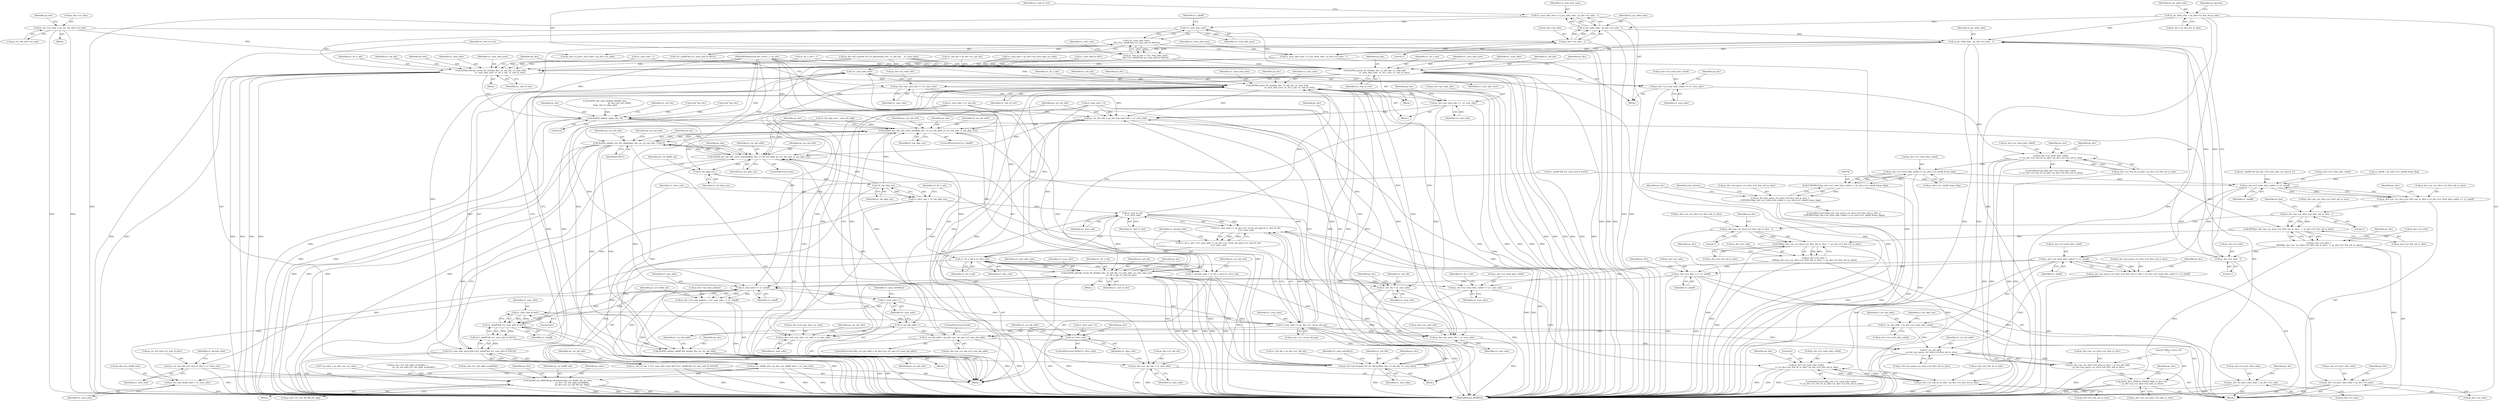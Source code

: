 digraph "0_Android_9a00f562a612d56e7b2b989d168647db900ba6cf@integer" {
"1000694" [label="(Call,u1_num_mbs_next = i2_pic_wdin_mbs - ps_dec->u2_mbx - 1)"];
"1000696" [label="(Call,i2_pic_wdin_mbs - ps_dec->u2_mbx - 1)"];
"1000152" [label="(Call,i2_pic_wdin_mbs = ps_dec->u2_frm_wd_in_mbs)"];
"1000698" [label="(Call,ps_dec->u2_mbx - 1)"];
"1000637" [label="(Call,ps_dec->u2_mbx = ps_cur_mb_info->u2_mbx)"];
"1000706" [label="(Call,!u1_num_mbs_next)"];
"1000705" [label="(Call,(!u1_num_mbs_next)\n && (!(u1_mbaff && (u1_num_mbs & 0x01))))"];
"1000703" [label="(Call,u1_end_of_row = (!u1_num_mbs_next)\n && (!(u1_mbaff && (u1_num_mbs & 0x01))))"];
"1000730" [label="(Call,ih264d_parse_tfr_nmb(ps_dec, u1_mb_idx, u1_num_mbs,\n                            u1_num_mbs_next, u1_tfr_n_mb, u1_end_of_row))"];
"1000737" [label="(Call,ps_dec->ps_nmb_info += u1_num_mbs)"];
"1001107" [label="(Call,ps_cur_mb_info = ps_dec->ps_nmb_info + u1_num_mbs)"];
"1001155" [label="(Call,ih264d_get_mb_info_cavlc_mbaff(ps_dec, i2_cur_mb_addr, ps_cur_mb_info, i2_mb_skip_run))"];
"1001226" [label="(Call,ih264d_update_nnz_for_skipmb(ps_dec, ps_cur_mb_info, CAVLC))"];
"1001161" [label="(Call,ih264d_get_mb_info_cavlc_nonmbaff(ps_dec, i2_cur_mb_addr, ps_cur_mb_info, i2_mb_skip_run))"];
"1001242" [label="(Call,i2_mb_skip_run--)"];
"1001287" [label="(Call,!i2_mb_skip_run)"];
"1001285" [label="(Call,u1_slice_end = !i2_mb_skip_run)"];
"1001297" [label="(Call,u1_end_of_row\n || u1_slice_end)"];
"1001291" [label="(Call,(u1_num_mbs == ps_dec->u1_recon_mb_grp) || u1_end_of_row\n || u1_slice_end)"];
"1001289" [label="(Call,u1_tfr_n_mb = (u1_num_mbs == ps_dec->u1_recon_mb_grp) || u1_end_of_row\n || u1_slice_end)"];
"1001302" [label="(Call,u1_tfr_n_mb || u1_slice_end)"];
"1001094" [label="(Call,!u1_slice_end)"];
"1001300" [label="(Call,u1_decode_nmb = u1_tfr_n_mb || u1_slice_end)"];
"1001305" [label="(Call,ps_cur_mb_info->u1_end_of_slice = u1_slice_end)"];
"1001337" [label="(Call,ih264d_parse_tfr_nmb(ps_dec, u1_mb_idx, u1_num_mbs,\n                                     u1_num_mbs_next, u1_tfr_n_mb, u1_end_of_row))"];
"1001109" [label="(Call,ps_dec->ps_nmb_info + u1_num_mbs)"];
"1001114" [label="(Call,ps_dec->u4_num_mbs_cur_nmb = u1_num_mbs)"];
"1001128" [label="(Call,u1_num_mbs >> u1_mbaff)"];
"1001124" [label="(Call,ps_dec->u4_num_pmbair = (u1_num_mbs >> u1_mbaff))"];
"1001131" [label="(Call,ps_cur_deblk_mb = ps_dec->ps_deblk_mbn + u1_num_mbs)"];
"1001173" [label="(Call,ih264d_set_deblocking_parameters(ps_cur_deblk_mb, ps_slice,\n                                             ps_dec->u1_mb_ngbr_availablity,\n                                             ps_dec->u1_cur_mb_fld_dec_flag))"];
"1001133" [label="(Call,ps_dec->ps_deblk_mbn + u1_num_mbs)"];
"1001259" [label="(Call,u1_num_mbs++)"];
"1001282" [label="(Call,u1_num_mbs & 0x01)"];
"1001280" [label="(Call,u1_mbaff && (u1_num_mbs & 0x01))"];
"1001279" [label="(Call,!(u1_mbaff && (u1_num_mbs & 0x01)))"];
"1001276" [label="(Call,(!u1_num_mbs_next) && (!(u1_mbaff && (u1_num_mbs & 0x01))))"];
"1001274" [label="(Call,u1_end_of_row = (!u1_num_mbs_next) && (!(u1_mbaff && (u1_num_mbs & 0x01))))"];
"1001351" [label="(Call,ih264d_decode_recon_tfr_nmb(ps_dec, u1_mb_idx, u1_num_mbs, u1_num_mbs_next,\n                                            u1_tfr_n_mb, u1_end_of_row))"];
"1001358" [label="(Call,ps_dec->u2_total_mbs_coded += u1_num_mbs)"];
"1001431" [label="(Call,ps_dec->u2_total_mbs_coded\n >= ps_dec->u2_frm_ht_in_mbs * ps_dec->u2_frm_wd_in_mbs)"];
"1001368" [label="(Call,u1_mb_idx = u1_num_mbs)"];
"1001313" [label="(Call,ps_dec->pf_mvpred_ref_tfr_nby2mb(ps_dec, u1_mb_idx, u1_num_mbs))"];
"1001371" [label="(Call,ps_dec->u1_mb_idx = u1_num_mbs)"];
"1001292" [label="(Call,u1_num_mbs == ps_dec->u1_recon_mb_grp)"];
"1001344" [label="(Call,ps_dec->ps_nmb_info +=  u1_num_mbs)"];
"1001257" [label="(Call,i2_cur_mb_addr++)"];
"1001099" [label="(Call,i2_cur_mb_addr > ps_dec->ps_cur_sps->u2_max_mb_addr)"];
"1001387" [label="(Call,i2_cur_mb_addr\n - ps_dec->ps_parse_cur_slice->u4_first_mb_in_slice)"];
"1001381" [label="(Call,ps_dec->ps_cur_slice->u4_mbs_in_slice = i2_cur_mb_addr\n - ps_dec->ps_parse_cur_slice->u4_first_mb_in_slice)"];
"1001394" [label="(Call,H264_DEC_DEBUG_PRINT(\"Mbs in slice: %d\n\", ps_dec->ps_cur_slice->u4_mbs_in_slice))"];
"1001254" [label="(Call,ih264d_update_mbaff_left_nnz(ps_dec, ps_cur_mb_info))"];
"1000751" [label="(Call,ps_dec->u2_total_mbs_coded += u1_num_mbs)"];
"1000767" [label="(Call,ps_dec->u2_total_mbs_coded\n >= ps_dec->u2_frm_ht_in_mbs * ps_dec->u2_frm_wd_in_mbs)"];
"1000795" [label="(Call,ps_dec->u2_total_mbs_coded >> ps_slice->u1_mbaff_frame_flag)"];
"1000793" [label="(Call,(UWORD32)(ps_dec->u2_total_mbs_coded >> ps_slice->u1_mbaff_frame_flag))"];
"1000787" [label="(Call,ps_dec->ps_parse_cur_slice->u4_first_mb_in_slice <\n (UWORD32)(ps_dec->u2_total_mbs_coded >> ps_slice->u1_mbaff_frame_flag))"];
"1000899" [label="(Call,ps_dec->u2_total_mbs_coded >> u1_mbaff)"];
"1000893" [label="(Call,ps_dec->ps_cur_slice->u2_first_mb_in_slice = ps_dec->u2_total_mbs_coded >> u1_mbaff)"];
"1001015" [label="(Call,ps_dec->ps_cur_slice->u2_first_mb_in_slice - 1)"];
"1001014" [label="(Call,MOD(ps_dec->ps_cur_slice->u2_first_mb_in_slice - 1, ps_dec->u2_frm_wd_in_mbs))"];
"1001010" [label="(Call,ps_dec->u2_mbx =\n (MOD(ps_dec->ps_cur_slice->u2_first_mb_in_slice - 1, ps_dec->u2_frm_wd_in_mbs)))"];
"1001269" [label="(Call,ps_dec->u2_mbx - 1)"];
"1001267" [label="(Call,i2_pic_wdin_mbs - ps_dec->u2_mbx - 1)"];
"1001265" [label="(Call,u1_num_mbs_next = i2_pic_wdin_mbs - ps_dec->u2_mbx - 1)"];
"1001277" [label="(Call,!u1_num_mbs_next)"];
"1001416" [label="(Call,ps_dec->i2_prev_slice_mbx = ps_dec->u2_mbx)"];
"1001029" [label="(Call,DIV(ps_dec->ps_cur_slice->u2_first_mb_in_slice - 1, ps_dec->u2_frm_wd_in_mbs))"];
"1001025" [label="(Call,ps_dec->u2_mby =\n (DIV(ps_dec->ps_cur_slice->u2_first_mb_in_slice - 1, ps_dec->u2_frm_wd_in_mbs)))"];
"1001040" [label="(Call,ps_dec->u2_mby <<= u1_mbaff)"];
"1001423" [label="(Call,ps_dec->i2_prev_slice_mby = ps_dec->u2_mby)"];
"1001435" [label="(Call,ps_dec->u2_frm_ht_in_mbs * ps_dec->u2_frm_wd_in_mbs)"];
"1001030" [label="(Call,ps_dec->ps_cur_slice->u2_first_mb_in_slice - 1)"];
"1000939" [label="(Call,ps_dec->u2_total_mbs_coded >> u1_mbaff)"];
"1000933" [label="(Call,ps_dec->ps_parse_cur_slice->u4_first_mb_in_slice = ps_dec->u2_total_mbs_coded >> u1_mbaff)"];
"1001085" [label="(Call,i2_cur_mb_addr = ps_dec->u2_total_mbs_coded)"];
"1001057" [label="(Call,ih264d_update_qp(ps_dec, 0))"];
"1000744" [label="(Call,ih264d_decode_recon_tfr_nmb(ps_dec, u1_mb_idx, u1_num_mbs,\n                            u1_num_mbs_next, u1_tfr_n_mb, u1_end_of_row))"];
"1001291" [label="(Call,(u1_num_mbs == ps_dec->u1_recon_mb_grp) || u1_end_of_row\n || u1_slice_end)"];
"1000741" [label="(Identifier,u1_num_mbs)"];
"1001394" [label="(Call,H264_DEC_DEBUG_PRINT(\"Mbs in slice: %d\n\", ps_dec->ps_cur_slice->u4_mbs_in_slice))"];
"1001027" [label="(Identifier,ps_dec)"];
"1000696" [label="(Call,i2_pic_wdin_mbs - ps_dec->u2_mbx - 1)"];
"1001073" [label="(Call,u1_slice_end = 0)"];
"1001297" [label="(Call,u1_end_of_row\n || u1_slice_end)"];
"1000753" [label="(Identifier,ps_dec)"];
"1001404" [label="(Identifier,ps_dec)"];
"1001294" [label="(Call,ps_dec->u1_recon_mb_grp)"];
"1001091" [label="(Identifier,i2_mb_skip_run)"];
"1001351" [label="(Call,ih264d_decode_recon_tfr_nmb(ps_dec, u1_mb_idx, u1_num_mbs, u1_num_mbs_next,\n                                            u1_tfr_n_mb, u1_end_of_row))"];
"1000191" [label="(Call,u1_mbaff = ps_slice->u1_mbaff_frame_flag)"];
"1001011" [label="(Call,ps_dec->u2_mbx)"];
"1001417" [label="(Call,ps_dec->i2_prev_slice_mbx)"];
"1001059" [label="(Literal,0)"];
"1001258" [label="(Identifier,i2_cur_mb_addr)"];
"1001309" [label="(Identifier,u1_slice_end)"];
"1001301" [label="(Identifier,u1_decode_nmb)"];
"1001382" [label="(Call,ps_dec->ps_cur_slice->u4_mbs_in_slice)"];
"1001129" [label="(Identifier,u1_num_mbs)"];
"1000703" [label="(Call,u1_end_of_row = (!u1_num_mbs_next)\n && (!(u1_mbaff && (u1_num_mbs & 0x01))))"];
"1001255" [label="(Identifier,ps_dec)"];
"1001378" [label="(Identifier,ps_dec)"];
"1001362" [label="(Identifier,u1_num_mbs)"];
"1001280" [label="(Call,u1_mbaff && (u1_num_mbs & 0x01))"];
"1001107" [label="(Call,ps_cur_mb_info = ps_dec->ps_nmb_info + u1_num_mbs)"];
"1001275" [label="(Identifier,u1_end_of_row)"];
"1000717" [label="(Call,u1_tfr_n_mb = 1)"];
"1001395" [label="(Literal,\"Mbs in slice: %d\n\")"];
"1001156" [label="(Identifier,ps_dec)"];
"1001010" [label="(Call,ps_dec->u2_mbx =\n (MOD(ps_dec->ps_cur_slice->u2_first_mb_in_slice - 1, ps_dec->u2_frm_wd_in_mbs)))"];
"1001427" [label="(Call,ps_dec->u2_mby)"];
"1000843" [label="(Identifier,num_entries)"];
"1001292" [label="(Call,u1_num_mbs == ps_dec->u1_recon_mb_grp)"];
"1001368" [label="(Call,u1_mb_idx = u1_num_mbs)"];
"1001115" [label="(Call,ps_dec->u4_num_mbs_cur_nmb)"];
"1000486" [label="(Call,(void *)ps_dec)"];
"1001381" [label="(Call,ps_dec->ps_cur_slice->u4_mbs_in_slice = i2_cur_mb_addr\n - ps_dec->ps_parse_cur_slice->u4_first_mb_in_slice)"];
"1001109" [label="(Call,ps_dec->ps_nmb_info + u1_num_mbs)"];
"1001277" [label="(Call,!u1_num_mbs_next)"];
"1001037" [label="(Call,ps_dec->u2_frm_wd_in_mbs)"];
"1001106" [label="(ControlStructure,break;)"];
"1001172" [label="(Block,)"];
"1001360" [label="(Identifier,ps_dec)"];
"1001285" [label="(Call,u1_slice_end = !i2_mb_skip_run)"];
"1000903" [label="(Identifier,u1_mbaff)"];
"1001262" [label="(Identifier,u1_num_mbsNby2)"];
"1001184" [label="(Identifier,ps_dec)"];
"1000588" [label="(Call,u1_num_mbs = ps_dec->u4_num_mbs_cur_nmb)"];
"1001110" [label="(Call,ps_dec->ps_nmb_info)"];
"1001137" [label="(Identifier,u1_num_mbs)"];
"1001086" [label="(Identifier,i2_cur_mb_addr)"];
"1001155" [label="(Call,ih264d_get_mb_info_cavlc_mbaff(ps_dec, i2_cur_mb_addr, ps_cur_mb_info, i2_mb_skip_run))"];
"1000907" [label="(Identifier,ps_dec)"];
"1001165" [label="(Identifier,i2_mb_skip_run)"];
"1001281" [label="(Identifier,u1_mbaff)"];
"1000893" [label="(Call,ps_dec->ps_cur_slice->u2_first_mb_in_slice = ps_dec->u2_total_mbs_coded >> u1_mbaff)"];
"1001057" [label="(Call,ih264d_update_qp(ps_dec, 0))"];
"1001157" [label="(Identifier,i2_cur_mb_addr)"];
"1000947" [label="(Identifier,ps_dec)"];
"1000708" [label="(Call,!(u1_mbaff && (u1_num_mbs & 0x01)))"];
"1001269" [label="(Call,ps_dec->u2_mbx - 1)"];
"1001342" [label="(Identifier,u1_tfr_n_mb)"];
"1000744" [label="(Call,ih264d_decode_recon_tfr_nmb(ps_dec, u1_mb_idx, u1_num_mbs,\n                            u1_num_mbs_next, u1_tfr_n_mb, u1_end_of_row))"];
"1000704" [label="(Identifier,u1_end_of_row)"];
"1001372" [label="(Call,ps_dec->u1_mb_idx)"];
"1001022" [label="(Call,ps_dec->u2_frm_wd_in_mbs)"];
"1001420" [label="(Call,ps_dec->u2_mbx)"];
"1000143" [label="(Call,u1_mb_idx = ps_dec->u1_mb_idx)"];
"1000161" [label="(Identifier,ps_bitstrm)"];
"1001047" [label="(Identifier,ps_dec)"];
"1001098" [label="(ControlStructure,if(i2_cur_mb_addr > ps_dec->ps_cur_sps->u2_max_mb_addr))"];
"1001131" [label="(Call,ps_cur_deblk_mb = ps_dec->ps_deblk_mbn + u1_num_mbs)"];
"1001014" [label="(Call,MOD(ps_dec->ps_cur_slice->u2_first_mb_in_slice - 1, ps_dec->u2_frm_wd_in_mbs))"];
"1000646" [label="(Identifier,ps_dec)"];
"1001257" [label="(Call,i2_cur_mb_addr++)"];
"1000934" [label="(Call,ps_dec->ps_parse_cur_slice->u4_first_mb_in_slice)"];
"1001290" [label="(Identifier,u1_tfr_n_mb)"];
"1001299" [label="(Identifier,u1_slice_end)"];
"1001021" [label="(Literal,1)"];
"1001284" [label="(Literal,0x01)"];
"1000735" [label="(Identifier,u1_tfr_n_mb)"];
"1001303" [label="(Identifier,u1_tfr_n_mb)"];
"1001365" [label="(Call,u1_num_mbs = 0)"];
"1001450" [label="(MethodReturn,WORD32)"];
"1001070" [label="(Call,u1_num_mbs = u1_mb_idx)"];
"1001315" [label="(Identifier,u1_mb_idx)"];
"1001174" [label="(Identifier,ps_cur_deblk_mb)"];
"1001266" [label="(Identifier,u1_num_mbs_next)"];
"1001095" [label="(Identifier,u1_slice_end)"];
"1001099" [label="(Call,i2_cur_mb_addr > ps_dec->ps_cur_sps->u2_max_mb_addr)"];
"1001373" [label="(Identifier,ps_dec)"];
"1001316" [label="(Identifier,u1_num_mbs)"];
"1000746" [label="(Identifier,u1_mb_idx)"];
"1001423" [label="(Call,ps_dec->i2_prev_slice_mby = ps_dec->u2_mby)"];
"1001229" [label="(Identifier,CAVLC)"];
"1001038" [label="(Identifier,ps_dec)"];
"1001162" [label="(Identifier,ps_dec)"];
"1000706" [label="(Call,!u1_num_mbs_next)"];
"1001036" [label="(Literal,1)"];
"1000939" [label="(Call,ps_dec->u2_total_mbs_coded >> u1_mbaff)"];
"1001344" [label="(Call,ps_dec->ps_nmb_info +=  u1_num_mbs)"];
"1001040" [label="(Call,ps_dec->u2_mby <<= u1_mbaff)"];
"1000766" [label="(ControlStructure,if(ps_dec->u2_total_mbs_coded\n >= ps_dec->u2_frm_ht_in_mbs * ps_dec->u2_frm_wd_in_mbs))"];
"1000894" [label="(Call,ps_dec->ps_cur_slice->u2_first_mb_in_slice)"];
"1000771" [label="(Call,ps_dec->u2_frm_ht_in_mbs * ps_dec->u2_frm_wd_in_mbs)"];
"1001175" [label="(Identifier,ps_slice)"];
"1000154" [label="(Call,ps_dec->u2_frm_wd_in_mbs)"];
"1001016" [label="(Call,ps_dec->ps_cur_slice->u2_first_mb_in_slice)"];
"1001023" [label="(Identifier,ps_dec)"];
"1000758" [label="(Identifier,ps_dec)"];
"1001113" [label="(Identifier,u1_num_mbs)"];
"1000152" [label="(Call,i2_pic_wdin_mbs = ps_dec->u2_frm_wd_in_mbs)"];
"1000738" [label="(Call,ps_dec->ps_nmb_info)"];
"1001416" [label="(Call,ps_dec->i2_prev_slice_mbx = ps_dec->u2_mbx)"];
"1001125" [label="(Call,ps_dec->u4_num_pmbair)"];
"1001226" [label="(Call,ih264d_update_nnz_for_skipmb(ps_dec, ps_cur_mb_info, CAVLC))"];
"1000767" [label="(Call,ps_dec->u2_total_mbs_coded\n >= ps_dec->u2_frm_ht_in_mbs * ps_dec->u2_frm_wd_in_mbs)"];
"1000567" [label="(Call,(u1_mbaff) && (ps_dec->u4_num_mbs_cur_nmb & 1))"];
"1001087" [label="(Call,ps_dec->u2_total_mbs_coded)"];
"1000653" [label="(Block,)"];
"1000153" [label="(Identifier,i2_pic_wdin_mbs)"];
"1000695" [label="(Identifier,u1_num_mbs_next)"];
"1001134" [label="(Call,ps_dec->ps_deblk_mbn)"];
"1001348" [label="(Identifier,u1_num_mbs)"];
"1000707" [label="(Identifier,u1_num_mbs_next)"];
"1001343" [label="(Identifier,u1_end_of_row)"];
"1000745" [label="(Identifier,ps_dec)"];
"1000752" [label="(Call,ps_dec->u2_total_mbs_coded)"];
"1001435" [label="(Call,ps_dec->u2_frm_ht_in_mbs * ps_dec->u2_frm_wd_in_mbs)"];
"1001114" [label="(Call,ps_dec->u4_num_mbs_cur_nmb = u1_num_mbs)"];
"1001153" [label="(ControlStructure,if (u1_mbaff))"];
"1001161" [label="(Call,ih264d_get_mb_info_cavlc_nonmbaff(ps_dec, i2_cur_mb_addr, ps_cur_mb_info, i2_mb_skip_run))"];
"1000530" [label="(Call,(void *)ps_dec)"];
"1000683" [label="(Call,ps_dec->pf_mvpred_ref_tfr_nby2mb(ps_dec, u1_mb_idx,    u1_num_mbs))"];
"1001228" [label="(Identifier,ps_cur_mb_info)"];
"1000747" [label="(Identifier,u1_num_mbs)"];
"1001356" [label="(Identifier,u1_tfr_n_mb)"];
"1001058" [label="(Identifier,ps_dec)"];
"1001339" [label="(Identifier,u1_mb_idx)"];
"1001364" [label="(Identifier,u1_tfr_n_mb)"];
"1001243" [label="(Identifier,i2_mb_skip_run)"];
"1001298" [label="(Identifier,u1_end_of_row)"];
"1000641" [label="(Call,ps_cur_mb_info->u2_mbx)"];
"1001336" [label="(Block,)"];
"1000734" [label="(Identifier,u1_num_mbs_next)"];
"1001313" [label="(Call,ps_dec->pf_mvpred_ref_tfr_nby2mb(ps_dec, u1_mb_idx, u1_num_mbs))"];
"1001311" [label="(Identifier,u1_decode_nmb)"];
"1001130" [label="(Identifier,u1_mbaff)"];
"1001345" [label="(Call,ps_dec->ps_nmb_info)"];
"1001436" [label="(Call,ps_dec->u2_frm_ht_in_mbs)"];
"1000755" [label="(Identifier,u1_num_mbs)"];
"1001305" [label="(Call,ps_cur_mb_info->u1_end_of_slice = u1_slice_end)"];
"1001015" [label="(Call,ps_dec->ps_cur_slice->u2_first_mb_in_slice - 1)"];
"1001265" [label="(Call,u1_num_mbs_next = i2_pic_wdin_mbs - ps_dec->u2_mbx - 1)"];
"1000602" [label="(Call,u1_num_mbs - 1)"];
"1000733" [label="(Identifier,u1_num_mbs)"];
"1001041" [label="(Call,ps_dec->u2_mby)"];
"1001227" [label="(Identifier,ps_dec)"];
"1000748" [label="(Identifier,u1_num_mbs_next)"];
"1001259" [label="(Call,u1_num_mbs++)"];
"1000768" [label="(Call,ps_dec->u2_total_mbs_coded)"];
"1001163" [label="(Identifier,i2_cur_mb_addr)"];
"1001094" [label="(Call,!u1_slice_end)"];
"1001353" [label="(Identifier,u1_mb_idx)"];
"1001042" [label="(Identifier,ps_dec)"];
"1001256" [label="(Identifier,ps_cur_mb_info)"];
"1001254" [label="(Call,ih264d_update_mbaff_left_nnz(ps_dec, ps_cur_mb_info))"];
"1001389" [label="(Call,ps_dec->ps_parse_cur_slice->u4_first_mb_in_slice)"];
"1001279" [label="(Call,!(u1_mbaff && (u1_num_mbs & 0x01)))"];
"1001108" [label="(Identifier,ps_cur_mb_info)"];
"1001158" [label="(Identifier,ps_cur_mb_info)"];
"1001164" [label="(Identifier,ps_cur_mb_info)"];
"1001282" [label="(Call,u1_num_mbs & 0x01)"];
"1001314" [label="(Identifier,ps_dec)"];
"1001060" [label="(Call,u1_mb_idx = ps_dec->u1_mb_idx)"];
"1001387" [label="(Call,i2_cur_mb_addr\n - ps_dec->ps_parse_cur_slice->u4_first_mb_in_slice)"];
"1000943" [label="(Identifier,u1_mbaff)"];
"1000750" [label="(Identifier,u1_end_of_row)"];
"1001304" [label="(Identifier,u1_slice_end)"];
"1001025" [label="(Call,ps_dec->u2_mby =\n (DIV(ps_dec->ps_cur_slice->u2_first_mb_in_slice - 1, ps_dec->u2_frm_wd_in_mbs)))"];
"1000431" [label="(Call,ih264d_get_next_display_field(ps_dec,\n                                              ps_dec->ps_out_buffer,\n &(ps_dec->s_disp_op)))"];
"1000737" [label="(Call,ps_dec->ps_nmb_info += u1_num_mbs)"];
"1001029" [label="(Call,DIV(ps_dec->ps_cur_slice->u2_first_mb_in_slice - 1, ps_dec->u2_frm_wd_in_mbs))"];
"1000710" [label="(Identifier,u1_mbaff)"];
"1000702" [label="(Literal,1)"];
"1000166" [label="(Call,* ps_slice = ps_dec->ps_cur_slice)"];
"1001338" [label="(Identifier,ps_dec)"];
"1001370" [label="(Identifier,u1_num_mbs)"];
"1001445" [label="(Identifier,ps_dec)"];
"1001169" [label="(Identifier,ps_dec)"];
"1000644" [label="(Call,ps_dec->u1_mb_ngbr_availablity =\n                    ps_cur_mb_info->u1_mb_ngbr_availablity)"];
"1000709" [label="(Call,u1_mbaff && (u1_num_mbs & 0x01))"];
"1001357" [label="(Identifier,u1_end_of_row)"];
"1001433" [label="(Identifier,ps_dec)"];
"1000749" [label="(Identifier,u1_tfr_n_mb)"];
"1001358" [label="(Call,ps_dec->u2_total_mbs_coded += u1_num_mbs)"];
"1001101" [label="(Call,ps_dec->ps_cur_sps->u2_max_mb_addr)"];
"1000788" [label="(Call,ps_dec->ps_parse_cur_slice->u4_first_mb_in_slice)"];
"1000787" [label="(Call,ps_dec->ps_parse_cur_slice->u4_first_mb_in_slice <\n (UWORD32)(ps_dec->u2_total_mbs_coded >> ps_slice->u1_mbaff_frame_flag))"];
"1000697" [label="(Identifier,i2_pic_wdin_mbs)"];
"1001159" [label="(Identifier,i2_mb_skip_run)"];
"1001253" [label="(Block,)"];
"1001286" [label="(Identifier,u1_slice_end)"];
"1001337" [label="(Call,ih264d_parse_tfr_nmb(ps_dec, u1_mb_idx, u1_num_mbs,\n                                     u1_num_mbs_next, u1_tfr_n_mb, u1_end_of_row))"];
"1001278" [label="(Identifier,u1_num_mbs_next)"];
"1001096" [label="(Block,)"];
"1000793" [label="(Call,(UWORD32)(ps_dec->u2_total_mbs_coded >> ps_slice->u1_mbaff_frame_flag))"];
"1001341" [label="(Identifier,u1_num_mbs_next)"];
"1000795" [label="(Call,ps_dec->u2_total_mbs_coded >> ps_slice->u1_mbaff_frame_flag)"];
"1001288" [label="(Identifier,i2_mb_skip_run)"];
"1000132" [label="(MethodParameterIn,dec_struct_t * ps_dec)"];
"1001352" [label="(Identifier,ps_dec)"];
"1001267" [label="(Call,i2_pic_wdin_mbs - ps_dec->u2_mbx - 1)"];
"1001031" [label="(Call,ps_dec->ps_cur_slice->u2_first_mb_in_slice)"];
"1000698" [label="(Call,ps_dec->u2_mbx - 1)"];
"1001439" [label="(Call,ps_dec->u2_frm_wd_in_mbs)"];
"1001273" [label="(Literal,1)"];
"1001260" [label="(Identifier,u1_num_mbs)"];
"1001274" [label="(Call,u1_end_of_row = (!u1_num_mbs_next) && (!(u1_mbaff && (u1_num_mbs & 0x01))))"];
"1001307" [label="(Identifier,ps_cur_mb_info)"];
"1001350" [label="(Block,)"];
"1001242" [label="(Call,i2_mb_skip_run--)"];
"1000711" [label="(Call,u1_num_mbs & 0x01)"];
"1001246" [label="(Identifier,ps_cur_deblk_mb)"];
"1001289" [label="(Call,u1_tfr_n_mb = (u1_num_mbs == ps_dec->u1_recon_mb_grp) || u1_end_of_row\n || u1_slice_end)"];
"1001118" [label="(Identifier,u1_num_mbs)"];
"1001132" [label="(Identifier,ps_cur_deblk_mb)"];
"1001090" [label="(Call,i2_mb_skip_run = num_mb_skip)"];
"1001293" [label="(Identifier,u1_num_mbs)"];
"1001449" [label="(Literal,0)"];
"1000805" [label="(Identifier,ps_dec)"];
"1001369" [label="(Identifier,u1_mb_idx)"];
"1001133" [label="(Call,ps_dec->ps_deblk_mbn + u1_num_mbs)"];
"1001300" [label="(Call,u1_decode_nmb = u1_tfr_n_mb || u1_slice_end)"];
"1000803" [label="(Call,ps_dec->i2_prev_slice_mbx = ps_dec->u2_mbx)"];
"1001388" [label="(Identifier,i2_cur_mb_addr)"];
"1000138" [label="(Block,)"];
"1000790" [label="(Identifier,ps_dec)"];
"1001424" [label="(Call,ps_dec->i2_prev_slice_mby)"];
"1000732" [label="(Identifier,u1_mb_idx)"];
"1000743" [label="(Block,)"];
"1001061" [label="(Identifier,u1_mb_idx)"];
"1001276" [label="(Call,(!u1_num_mbs_next) && (!(u1_mbaff && (u1_num_mbs & 0x01))))"];
"1000796" [label="(Call,ps_dec->u2_total_mbs_coded)"];
"1000900" [label="(Call,ps_dec->u2_total_mbs_coded)"];
"1000694" [label="(Call,u1_num_mbs_next = i2_pic_wdin_mbs - ps_dec->u2_mbx - 1)"];
"1001431" [label="(Call,ps_dec->u2_total_mbs_coded\n >= ps_dec->u2_frm_ht_in_mbs * ps_dec->u2_frm_wd_in_mbs)"];
"1001044" [label="(Identifier,u1_mbaff)"];
"1001396" [label="(Call,ps_dec->ps_cur_slice->u4_mbs_in_slice)"];
"1001346" [label="(Identifier,ps_dec)"];
"1001128" [label="(Call,u1_num_mbs >> u1_mbaff)"];
"1000637" [label="(Call,ps_dec->u2_mbx = ps_cur_mb_info->u2_mbx)"];
"1001085" [label="(Call,i2_cur_mb_addr = ps_dec->u2_total_mbs_coded)"];
"1001160" [label="(ControlStructure,else)"];
"1001026" [label="(Call,ps_dec->u2_mby)"];
"1001425" [label="(Identifier,ps_dec)"];
"1000786" [label="(ControlStructure,if(ps_dec->ps_parse_cur_slice->u4_first_mb_in_slice <\n (UWORD32)(ps_dec->u2_total_mbs_coded >> ps_slice->u1_mbaff_frame_flag)))"];
"1000739" [label="(Identifier,ps_dec)"];
"1001312" [label="(Block,)"];
"1001355" [label="(Identifier,u1_num_mbs_next)"];
"1001306" [label="(Call,ps_cur_mb_info->u1_end_of_slice)"];
"1001287" [label="(Call,!i2_mb_skip_run)"];
"1000736" [label="(Identifier,u1_end_of_row)"];
"1001093" [label="(ControlStructure,while(!u1_slice_end))"];
"1001354" [label="(Identifier,u1_num_mbs)"];
"1001302" [label="(Call,u1_tfr_n_mb || u1_slice_end)"];
"1001371" [label="(Call,ps_dec->u1_mb_idx = u1_num_mbs)"];
"1001430" [label="(ControlStructure,if(ps_dec->u2_total_mbs_coded\n >= ps_dec->u2_frm_ht_in_mbs * ps_dec->u2_frm_wd_in_mbs))"];
"1001121" [label="(Identifier,ps_cur_mb_info)"];
"1000799" [label="(Call,ps_slice->u1_mbaff_frame_flag)"];
"1001375" [label="(Identifier,u1_num_mbs)"];
"1001359" [label="(Call,ps_dec->u2_total_mbs_coded)"];
"1001233" [label="(Identifier,ps_cur_mb_info)"];
"1001432" [label="(Call,ps_dec->u2_total_mbs_coded)"];
"1000940" [label="(Call,ps_dec->u2_total_mbs_coded)"];
"1000705" [label="(Call,(!u1_num_mbs_next)\n && (!(u1_mbaff && (u1_num_mbs & 0x01))))"];
"1001283" [label="(Identifier,u1_num_mbs)"];
"1001268" [label="(Identifier,i2_pic_wdin_mbs)"];
"1000729" [label="(Block,)"];
"1000731" [label="(Identifier,ps_dec)"];
"1001179" [label="(Call,ps_dec->u1_cur_mb_fld_dec_flag)"];
"1000565" [label="(Block,)"];
"1001140" [label="(Identifier,ps_cur_mb_info)"];
"1001340" [label="(Identifier,u1_num_mbs)"];
"1000933" [label="(Call,ps_dec->ps_parse_cur_slice->u4_first_mb_in_slice = ps_dec->u2_total_mbs_coded >> u1_mbaff)"];
"1000899" [label="(Call,ps_dec->u2_total_mbs_coded >> u1_mbaff)"];
"1001318" [label="(Identifier,u1_num_mbsNby2)"];
"1000730" [label="(Call,ih264d_parse_tfr_nmb(ps_dec, u1_mb_idx, u1_num_mbs,\n                            u1_num_mbs_next, u1_tfr_n_mb, u1_end_of_row))"];
"1001173" [label="(Call,ih264d_set_deblocking_parameters(ps_cur_deblk_mb, ps_slice,\n                                             ps_dec->u1_mb_ngbr_availablity,\n                                             ps_dec->u1_cur_mb_fld_dec_flag))"];
"1000699" [label="(Call,ps_dec->u2_mbx)"];
"1000781" [label="(Identifier,ps_dec)"];
"1000715" [label="(Identifier,u1_slice_end)"];
"1001030" [label="(Call,ps_dec->ps_cur_slice->u2_first_mb_in_slice - 1)"];
"1001270" [label="(Call,ps_dec->u2_mbx)"];
"1000751" [label="(Call,ps_dec->u2_total_mbs_coded += u1_num_mbs)"];
"1001100" [label="(Identifier,i2_cur_mb_addr)"];
"1001124" [label="(Call,ps_dec->u4_num_pmbair = (u1_num_mbs >> u1_mbaff))"];
"1001176" [label="(Call,ps_dec->u1_mb_ngbr_availablity)"];
"1000638" [label="(Call,ps_dec->u2_mbx)"];
"1001116" [label="(Identifier,ps_dec)"];
"1000694" -> "1000653"  [label="AST: "];
"1000694" -> "1000696"  [label="CFG: "];
"1000695" -> "1000694"  [label="AST: "];
"1000696" -> "1000694"  [label="AST: "];
"1000704" -> "1000694"  [label="CFG: "];
"1000694" -> "1001450"  [label="DDG: "];
"1000696" -> "1000694"  [label="DDG: "];
"1000696" -> "1000694"  [label="DDG: "];
"1000694" -> "1000706"  [label="DDG: "];
"1000696" -> "1000698"  [label="CFG: "];
"1000697" -> "1000696"  [label="AST: "];
"1000698" -> "1000696"  [label="AST: "];
"1000696" -> "1001450"  [label="DDG: "];
"1000696" -> "1001450"  [label="DDG: "];
"1000152" -> "1000696"  [label="DDG: "];
"1000698" -> "1000696"  [label="DDG: "];
"1000698" -> "1000696"  [label="DDG: "];
"1000696" -> "1001267"  [label="DDG: "];
"1000152" -> "1000138"  [label="AST: "];
"1000152" -> "1000154"  [label="CFG: "];
"1000153" -> "1000152"  [label="AST: "];
"1000154" -> "1000152"  [label="AST: "];
"1000161" -> "1000152"  [label="CFG: "];
"1000152" -> "1001450"  [label="DDG: "];
"1000152" -> "1001450"  [label="DDG: "];
"1000152" -> "1001267"  [label="DDG: "];
"1000698" -> "1000702"  [label="CFG: "];
"1000699" -> "1000698"  [label="AST: "];
"1000702" -> "1000698"  [label="AST: "];
"1000698" -> "1001450"  [label="DDG: "];
"1000637" -> "1000698"  [label="DDG: "];
"1000698" -> "1000803"  [label="DDG: "];
"1000637" -> "1000565"  [label="AST: "];
"1000637" -> "1000641"  [label="CFG: "];
"1000638" -> "1000637"  [label="AST: "];
"1000641" -> "1000637"  [label="AST: "];
"1000646" -> "1000637"  [label="CFG: "];
"1000637" -> "1001450"  [label="DDG: "];
"1000637" -> "1001450"  [label="DDG: "];
"1000637" -> "1000803"  [label="DDG: "];
"1000706" -> "1000705"  [label="AST: "];
"1000706" -> "1000707"  [label="CFG: "];
"1000707" -> "1000706"  [label="AST: "];
"1000710" -> "1000706"  [label="CFG: "];
"1000705" -> "1000706"  [label="CFG: "];
"1000706" -> "1000705"  [label="DDG: "];
"1000706" -> "1000730"  [label="DDG: "];
"1000706" -> "1000744"  [label="DDG: "];
"1000705" -> "1000703"  [label="AST: "];
"1000705" -> "1000708"  [label="CFG: "];
"1000708" -> "1000705"  [label="AST: "];
"1000703" -> "1000705"  [label="CFG: "];
"1000705" -> "1001450"  [label="DDG: "];
"1000705" -> "1001450"  [label="DDG: "];
"1000705" -> "1000703"  [label="DDG: "];
"1000705" -> "1000703"  [label="DDG: "];
"1000708" -> "1000705"  [label="DDG: "];
"1000705" -> "1001276"  [label="DDG: "];
"1000703" -> "1000653"  [label="AST: "];
"1000704" -> "1000703"  [label="AST: "];
"1000715" -> "1000703"  [label="CFG: "];
"1000703" -> "1001450"  [label="DDG: "];
"1000703" -> "1000730"  [label="DDG: "];
"1000703" -> "1000744"  [label="DDG: "];
"1000730" -> "1000729"  [label="AST: "];
"1000730" -> "1000736"  [label="CFG: "];
"1000731" -> "1000730"  [label="AST: "];
"1000732" -> "1000730"  [label="AST: "];
"1000733" -> "1000730"  [label="AST: "];
"1000734" -> "1000730"  [label="AST: "];
"1000735" -> "1000730"  [label="AST: "];
"1000736" -> "1000730"  [label="AST: "];
"1000739" -> "1000730"  [label="CFG: "];
"1000730" -> "1001450"  [label="DDG: "];
"1000730" -> "1001450"  [label="DDG: "];
"1000730" -> "1001450"  [label="DDG: "];
"1000730" -> "1001450"  [label="DDG: "];
"1000730" -> "1001450"  [label="DDG: "];
"1000730" -> "1001450"  [label="DDG: "];
"1000683" -> "1000730"  [label="DDG: "];
"1000683" -> "1000730"  [label="DDG: "];
"1000683" -> "1000730"  [label="DDG: "];
"1000132" -> "1000730"  [label="DDG: "];
"1000143" -> "1000730"  [label="DDG: "];
"1000588" -> "1000730"  [label="DDG: "];
"1000711" -> "1000730"  [label="DDG: "];
"1000602" -> "1000730"  [label="DDG: "];
"1000717" -> "1000730"  [label="DDG: "];
"1000730" -> "1000737"  [label="DDG: "];
"1000730" -> "1000751"  [label="DDG: "];
"1000730" -> "1001057"  [label="DDG: "];
"1000737" -> "1000729"  [label="AST: "];
"1000737" -> "1000741"  [label="CFG: "];
"1000738" -> "1000737"  [label="AST: "];
"1000741" -> "1000737"  [label="AST: "];
"1000753" -> "1000737"  [label="CFG: "];
"1000737" -> "1001450"  [label="DDG: "];
"1000737" -> "1001107"  [label="DDG: "];
"1000737" -> "1001109"  [label="DDG: "];
"1000737" -> "1001344"  [label="DDG: "];
"1001107" -> "1001096"  [label="AST: "];
"1001107" -> "1001109"  [label="CFG: "];
"1001108" -> "1001107"  [label="AST: "];
"1001109" -> "1001107"  [label="AST: "];
"1001116" -> "1001107"  [label="CFG: "];
"1001107" -> "1001450"  [label="DDG: "];
"1001344" -> "1001107"  [label="DDG: "];
"1001292" -> "1001107"  [label="DDG: "];
"1001070" -> "1001107"  [label="DDG: "];
"1001365" -> "1001107"  [label="DDG: "];
"1001351" -> "1001107"  [label="DDG: "];
"1001337" -> "1001107"  [label="DDG: "];
"1001107" -> "1001155"  [label="DDG: "];
"1001107" -> "1001161"  [label="DDG: "];
"1001155" -> "1001153"  [label="AST: "];
"1001155" -> "1001159"  [label="CFG: "];
"1001156" -> "1001155"  [label="AST: "];
"1001157" -> "1001155"  [label="AST: "];
"1001158" -> "1001155"  [label="AST: "];
"1001159" -> "1001155"  [label="AST: "];
"1001169" -> "1001155"  [label="CFG: "];
"1001155" -> "1001450"  [label="DDG: "];
"1001337" -> "1001155"  [label="DDG: "];
"1001057" -> "1001155"  [label="DDG: "];
"1001254" -> "1001155"  [label="DDG: "];
"1001351" -> "1001155"  [label="DDG: "];
"1001226" -> "1001155"  [label="DDG: "];
"1000132" -> "1001155"  [label="DDG: "];
"1001099" -> "1001155"  [label="DDG: "];
"1001090" -> "1001155"  [label="DDG: "];
"1001287" -> "1001155"  [label="DDG: "];
"1001155" -> "1001226"  [label="DDG: "];
"1001155" -> "1001226"  [label="DDG: "];
"1001155" -> "1001242"  [label="DDG: "];
"1001155" -> "1001257"  [label="DDG: "];
"1001226" -> "1001096"  [label="AST: "];
"1001226" -> "1001229"  [label="CFG: "];
"1001227" -> "1001226"  [label="AST: "];
"1001228" -> "1001226"  [label="AST: "];
"1001229" -> "1001226"  [label="AST: "];
"1001233" -> "1001226"  [label="CFG: "];
"1001226" -> "1001450"  [label="DDG: "];
"1001226" -> "1001450"  [label="DDG: "];
"1001226" -> "1001450"  [label="DDG: "];
"1001226" -> "1001450"  [label="DDG: "];
"1001226" -> "1001161"  [label="DDG: "];
"1001161" -> "1001226"  [label="DDG: "];
"1001161" -> "1001226"  [label="DDG: "];
"1000132" -> "1001226"  [label="DDG: "];
"1001226" -> "1001254"  [label="DDG: "];
"1001226" -> "1001254"  [label="DDG: "];
"1001226" -> "1001313"  [label="DDG: "];
"1001161" -> "1001160"  [label="AST: "];
"1001161" -> "1001165"  [label="CFG: "];
"1001162" -> "1001161"  [label="AST: "];
"1001163" -> "1001161"  [label="AST: "];
"1001164" -> "1001161"  [label="AST: "];
"1001165" -> "1001161"  [label="AST: "];
"1001169" -> "1001161"  [label="CFG: "];
"1001161" -> "1001450"  [label="DDG: "];
"1001337" -> "1001161"  [label="DDG: "];
"1001057" -> "1001161"  [label="DDG: "];
"1001254" -> "1001161"  [label="DDG: "];
"1001351" -> "1001161"  [label="DDG: "];
"1000132" -> "1001161"  [label="DDG: "];
"1001099" -> "1001161"  [label="DDG: "];
"1001090" -> "1001161"  [label="DDG: "];
"1001287" -> "1001161"  [label="DDG: "];
"1001161" -> "1001242"  [label="DDG: "];
"1001161" -> "1001257"  [label="DDG: "];
"1001242" -> "1001096"  [label="AST: "];
"1001242" -> "1001243"  [label="CFG: "];
"1001243" -> "1001242"  [label="AST: "];
"1001246" -> "1001242"  [label="CFG: "];
"1001242" -> "1001287"  [label="DDG: "];
"1001287" -> "1001285"  [label="AST: "];
"1001287" -> "1001288"  [label="CFG: "];
"1001288" -> "1001287"  [label="AST: "];
"1001285" -> "1001287"  [label="CFG: "];
"1001287" -> "1001450"  [label="DDG: "];
"1001287" -> "1001285"  [label="DDG: "];
"1001285" -> "1001096"  [label="AST: "];
"1001286" -> "1001285"  [label="AST: "];
"1001290" -> "1001285"  [label="CFG: "];
"1001285" -> "1001450"  [label="DDG: "];
"1001285" -> "1001297"  [label="DDG: "];
"1001285" -> "1001302"  [label="DDG: "];
"1001297" -> "1001291"  [label="AST: "];
"1001297" -> "1001298"  [label="CFG: "];
"1001297" -> "1001299"  [label="CFG: "];
"1001298" -> "1001297"  [label="AST: "];
"1001299" -> "1001297"  [label="AST: "];
"1001291" -> "1001297"  [label="CFG: "];
"1001297" -> "1001450"  [label="DDG: "];
"1001297" -> "1001291"  [label="DDG: "];
"1001297" -> "1001291"  [label="DDG: "];
"1001274" -> "1001297"  [label="DDG: "];
"1001297" -> "1001302"  [label="DDG: "];
"1001297" -> "1001337"  [label="DDG: "];
"1001297" -> "1001351"  [label="DDG: "];
"1001291" -> "1001289"  [label="AST: "];
"1001291" -> "1001292"  [label="CFG: "];
"1001292" -> "1001291"  [label="AST: "];
"1001289" -> "1001291"  [label="CFG: "];
"1001291" -> "1001450"  [label="DDG: "];
"1001291" -> "1001450"  [label="DDG: "];
"1001291" -> "1001289"  [label="DDG: "];
"1001291" -> "1001289"  [label="DDG: "];
"1001292" -> "1001291"  [label="DDG: "];
"1001292" -> "1001291"  [label="DDG: "];
"1001289" -> "1001096"  [label="AST: "];
"1001290" -> "1001289"  [label="AST: "];
"1001301" -> "1001289"  [label="CFG: "];
"1001289" -> "1001450"  [label="DDG: "];
"1001289" -> "1001302"  [label="DDG: "];
"1001302" -> "1001300"  [label="AST: "];
"1001302" -> "1001303"  [label="CFG: "];
"1001302" -> "1001304"  [label="CFG: "];
"1001303" -> "1001302"  [label="AST: "];
"1001304" -> "1001302"  [label="AST: "];
"1001300" -> "1001302"  [label="CFG: "];
"1001302" -> "1001450"  [label="DDG: "];
"1001302" -> "1001094"  [label="DDG: "];
"1001302" -> "1001300"  [label="DDG: "];
"1001302" -> "1001300"  [label="DDG: "];
"1001302" -> "1001305"  [label="DDG: "];
"1001302" -> "1001337"  [label="DDG: "];
"1001302" -> "1001351"  [label="DDG: "];
"1001094" -> "1001093"  [label="AST: "];
"1001094" -> "1001095"  [label="CFG: "];
"1001095" -> "1001094"  [label="AST: "];
"1001100" -> "1001094"  [label="CFG: "];
"1001378" -> "1001094"  [label="CFG: "];
"1001094" -> "1001450"  [label="DDG: "];
"1001094" -> "1001450"  [label="DDG: "];
"1001073" -> "1001094"  [label="DDG: "];
"1001300" -> "1001096"  [label="AST: "];
"1001301" -> "1001300"  [label="AST: "];
"1001307" -> "1001300"  [label="CFG: "];
"1001300" -> "1001450"  [label="DDG: "];
"1001300" -> "1001450"  [label="DDG: "];
"1001305" -> "1001096"  [label="AST: "];
"1001305" -> "1001309"  [label="CFG: "];
"1001306" -> "1001305"  [label="AST: "];
"1001309" -> "1001305"  [label="AST: "];
"1001311" -> "1001305"  [label="CFG: "];
"1001305" -> "1001450"  [label="DDG: "];
"1001337" -> "1001336"  [label="AST: "];
"1001337" -> "1001343"  [label="CFG: "];
"1001338" -> "1001337"  [label="AST: "];
"1001339" -> "1001337"  [label="AST: "];
"1001340" -> "1001337"  [label="AST: "];
"1001341" -> "1001337"  [label="AST: "];
"1001342" -> "1001337"  [label="AST: "];
"1001343" -> "1001337"  [label="AST: "];
"1001346" -> "1001337"  [label="CFG: "];
"1001337" -> "1001450"  [label="DDG: "];
"1001337" -> "1001450"  [label="DDG: "];
"1001337" -> "1001450"  [label="DDG: "];
"1001337" -> "1001450"  [label="DDG: "];
"1001337" -> "1001450"  [label="DDG: "];
"1001337" -> "1001109"  [label="DDG: "];
"1001337" -> "1001114"  [label="DDG: "];
"1001337" -> "1001128"  [label="DDG: "];
"1001313" -> "1001337"  [label="DDG: "];
"1001313" -> "1001337"  [label="DDG: "];
"1001313" -> "1001337"  [label="DDG: "];
"1000132" -> "1001337"  [label="DDG: "];
"1001277" -> "1001337"  [label="DDG: "];
"1001274" -> "1001337"  [label="DDG: "];
"1001337" -> "1001344"  [label="DDG: "];
"1001337" -> "1001358"  [label="DDG: "];
"1001337" -> "1001368"  [label="DDG: "];
"1001337" -> "1001371"  [label="DDG: "];
"1001109" -> "1001113"  [label="CFG: "];
"1001110" -> "1001109"  [label="AST: "];
"1001113" -> "1001109"  [label="AST: "];
"1001109" -> "1001450"  [label="DDG: "];
"1001344" -> "1001109"  [label="DDG: "];
"1001292" -> "1001109"  [label="DDG: "];
"1001070" -> "1001109"  [label="DDG: "];
"1001365" -> "1001109"  [label="DDG: "];
"1001351" -> "1001109"  [label="DDG: "];
"1001114" -> "1001096"  [label="AST: "];
"1001114" -> "1001118"  [label="CFG: "];
"1001115" -> "1001114"  [label="AST: "];
"1001118" -> "1001114"  [label="AST: "];
"1001121" -> "1001114"  [label="CFG: "];
"1001292" -> "1001114"  [label="DDG: "];
"1001070" -> "1001114"  [label="DDG: "];
"1001365" -> "1001114"  [label="DDG: "];
"1001351" -> "1001114"  [label="DDG: "];
"1001128" -> "1001124"  [label="AST: "];
"1001128" -> "1001130"  [label="CFG: "];
"1001129" -> "1001128"  [label="AST: "];
"1001130" -> "1001128"  [label="AST: "];
"1001124" -> "1001128"  [label="CFG: "];
"1001128" -> "1001450"  [label="DDG: "];
"1001128" -> "1001124"  [label="DDG: "];
"1001128" -> "1001124"  [label="DDG: "];
"1001292" -> "1001128"  [label="DDG: "];
"1001070" -> "1001128"  [label="DDG: "];
"1001365" -> "1001128"  [label="DDG: "];
"1001351" -> "1001128"  [label="DDG: "];
"1001040" -> "1001128"  [label="DDG: "];
"1001280" -> "1001128"  [label="DDG: "];
"1001128" -> "1001131"  [label="DDG: "];
"1001128" -> "1001133"  [label="DDG: "];
"1001128" -> "1001259"  [label="DDG: "];
"1001128" -> "1001280"  [label="DDG: "];
"1001124" -> "1001096"  [label="AST: "];
"1001125" -> "1001124"  [label="AST: "];
"1001132" -> "1001124"  [label="CFG: "];
"1001124" -> "1001450"  [label="DDG: "];
"1001124" -> "1001450"  [label="DDG: "];
"1001131" -> "1001096"  [label="AST: "];
"1001131" -> "1001133"  [label="CFG: "];
"1001132" -> "1001131"  [label="AST: "];
"1001133" -> "1001131"  [label="AST: "];
"1001140" -> "1001131"  [label="CFG: "];
"1001131" -> "1001450"  [label="DDG: "];
"1001131" -> "1001450"  [label="DDG: "];
"1001131" -> "1001173"  [label="DDG: "];
"1001173" -> "1001172"  [label="AST: "];
"1001173" -> "1001179"  [label="CFG: "];
"1001174" -> "1001173"  [label="AST: "];
"1001175" -> "1001173"  [label="AST: "];
"1001176" -> "1001173"  [label="AST: "];
"1001179" -> "1001173"  [label="AST: "];
"1001184" -> "1001173"  [label="CFG: "];
"1001173" -> "1001450"  [label="DDG: "];
"1001173" -> "1001450"  [label="DDG: "];
"1001173" -> "1001450"  [label="DDG: "];
"1001173" -> "1001450"  [label="DDG: "];
"1001173" -> "1001450"  [label="DDG: "];
"1000166" -> "1001173"  [label="DDG: "];
"1000644" -> "1001173"  [label="DDG: "];
"1001133" -> "1001137"  [label="CFG: "];
"1001134" -> "1001133"  [label="AST: "];
"1001137" -> "1001133"  [label="AST: "];
"1001133" -> "1001450"  [label="DDG: "];
"1001259" -> "1001096"  [label="AST: "];
"1001259" -> "1001260"  [label="CFG: "];
"1001260" -> "1001259"  [label="AST: "];
"1001262" -> "1001259"  [label="CFG: "];
"1001259" -> "1001282"  [label="DDG: "];
"1001259" -> "1001292"  [label="DDG: "];
"1001282" -> "1001280"  [label="AST: "];
"1001282" -> "1001284"  [label="CFG: "];
"1001283" -> "1001282"  [label="AST: "];
"1001284" -> "1001282"  [label="AST: "];
"1001280" -> "1001282"  [label="CFG: "];
"1001282" -> "1001280"  [label="DDG: "];
"1001282" -> "1001280"  [label="DDG: "];
"1001282" -> "1001292"  [label="DDG: "];
"1001280" -> "1001279"  [label="AST: "];
"1001280" -> "1001281"  [label="CFG: "];
"1001281" -> "1001280"  [label="AST: "];
"1001279" -> "1001280"  [label="CFG: "];
"1001280" -> "1001450"  [label="DDG: "];
"1001280" -> "1001450"  [label="DDG: "];
"1001280" -> "1001279"  [label="DDG: "];
"1001280" -> "1001279"  [label="DDG: "];
"1000709" -> "1001280"  [label="DDG: "];
"1001279" -> "1001276"  [label="AST: "];
"1001276" -> "1001279"  [label="CFG: "];
"1001279" -> "1001450"  [label="DDG: "];
"1001279" -> "1001276"  [label="DDG: "];
"1001276" -> "1001274"  [label="AST: "];
"1001276" -> "1001277"  [label="CFG: "];
"1001277" -> "1001276"  [label="AST: "];
"1001274" -> "1001276"  [label="CFG: "];
"1001276" -> "1001450"  [label="DDG: "];
"1001276" -> "1001450"  [label="DDG: "];
"1001276" -> "1001274"  [label="DDG: "];
"1001276" -> "1001274"  [label="DDG: "];
"1001277" -> "1001276"  [label="DDG: "];
"1001274" -> "1001096"  [label="AST: "];
"1001275" -> "1001274"  [label="AST: "];
"1001286" -> "1001274"  [label="CFG: "];
"1001274" -> "1001450"  [label="DDG: "];
"1001274" -> "1001450"  [label="DDG: "];
"1001274" -> "1001351"  [label="DDG: "];
"1001351" -> "1001350"  [label="AST: "];
"1001351" -> "1001357"  [label="CFG: "];
"1001352" -> "1001351"  [label="AST: "];
"1001353" -> "1001351"  [label="AST: "];
"1001354" -> "1001351"  [label="AST: "];
"1001355" -> "1001351"  [label="AST: "];
"1001356" -> "1001351"  [label="AST: "];
"1001357" -> "1001351"  [label="AST: "];
"1001360" -> "1001351"  [label="CFG: "];
"1001351" -> "1001450"  [label="DDG: "];
"1001351" -> "1001450"  [label="DDG: "];
"1001351" -> "1001450"  [label="DDG: "];
"1001351" -> "1001450"  [label="DDG: "];
"1001351" -> "1001450"  [label="DDG: "];
"1001313" -> "1001351"  [label="DDG: "];
"1001313" -> "1001351"  [label="DDG: "];
"1001313" -> "1001351"  [label="DDG: "];
"1000132" -> "1001351"  [label="DDG: "];
"1001277" -> "1001351"  [label="DDG: "];
"1001351" -> "1001358"  [label="DDG: "];
"1001351" -> "1001368"  [label="DDG: "];
"1001351" -> "1001371"  [label="DDG: "];
"1001358" -> "1001312"  [label="AST: "];
"1001358" -> "1001362"  [label="CFG: "];
"1001359" -> "1001358"  [label="AST: "];
"1001362" -> "1001358"  [label="AST: "];
"1001364" -> "1001358"  [label="CFG: "];
"1000939" -> "1001358"  [label="DDG: "];
"1001358" -> "1001431"  [label="DDG: "];
"1001431" -> "1001430"  [label="AST: "];
"1001431" -> "1001435"  [label="CFG: "];
"1001432" -> "1001431"  [label="AST: "];
"1001435" -> "1001431"  [label="AST: "];
"1001445" -> "1001431"  [label="CFG: "];
"1001449" -> "1001431"  [label="CFG: "];
"1001431" -> "1001450"  [label="DDG: "];
"1001431" -> "1001450"  [label="DDG: "];
"1001431" -> "1001450"  [label="DDG: "];
"1000939" -> "1001431"  [label="DDG: "];
"1001435" -> "1001431"  [label="DDG: "];
"1001435" -> "1001431"  [label="DDG: "];
"1001368" -> "1001312"  [label="AST: "];
"1001368" -> "1001370"  [label="CFG: "];
"1001369" -> "1001368"  [label="AST: "];
"1001370" -> "1001368"  [label="AST: "];
"1001373" -> "1001368"  [label="CFG: "];
"1001368" -> "1001450"  [label="DDG: "];
"1001368" -> "1001313"  [label="DDG: "];
"1001365" -> "1001368"  [label="DDG: "];
"1001313" -> "1001312"  [label="AST: "];
"1001313" -> "1001316"  [label="CFG: "];
"1001314" -> "1001313"  [label="AST: "];
"1001315" -> "1001313"  [label="AST: "];
"1001316" -> "1001313"  [label="AST: "];
"1001318" -> "1001313"  [label="CFG: "];
"1001313" -> "1001450"  [label="DDG: "];
"1001254" -> "1001313"  [label="DDG: "];
"1000132" -> "1001313"  [label="DDG: "];
"1001060" -> "1001313"  [label="DDG: "];
"1001292" -> "1001313"  [label="DDG: "];
"1001371" -> "1001312"  [label="AST: "];
"1001371" -> "1001375"  [label="CFG: "];
"1001372" -> "1001371"  [label="AST: "];
"1001375" -> "1001371"  [label="AST: "];
"1001095" -> "1001371"  [label="CFG: "];
"1001371" -> "1001450"  [label="DDG: "];
"1001371" -> "1001450"  [label="DDG: "];
"1001365" -> "1001371"  [label="DDG: "];
"1001292" -> "1001294"  [label="CFG: "];
"1001293" -> "1001292"  [label="AST: "];
"1001294" -> "1001292"  [label="AST: "];
"1001298" -> "1001292"  [label="CFG: "];
"1001292" -> "1001450"  [label="DDG: "];
"1001292" -> "1001450"  [label="DDG: "];
"1001344" -> "1001336"  [label="AST: "];
"1001344" -> "1001348"  [label="CFG: "];
"1001345" -> "1001344"  [label="AST: "];
"1001348" -> "1001344"  [label="AST: "];
"1001360" -> "1001344"  [label="CFG: "];
"1001344" -> "1001450"  [label="DDG: "];
"1001257" -> "1001096"  [label="AST: "];
"1001257" -> "1001258"  [label="CFG: "];
"1001258" -> "1001257"  [label="AST: "];
"1001260" -> "1001257"  [label="CFG: "];
"1001257" -> "1001099"  [label="DDG: "];
"1001257" -> "1001387"  [label="DDG: "];
"1001099" -> "1001098"  [label="AST: "];
"1001099" -> "1001101"  [label="CFG: "];
"1001100" -> "1001099"  [label="AST: "];
"1001101" -> "1001099"  [label="AST: "];
"1001106" -> "1001099"  [label="CFG: "];
"1001108" -> "1001099"  [label="CFG: "];
"1001099" -> "1001450"  [label="DDG: "];
"1001099" -> "1001450"  [label="DDG: "];
"1001085" -> "1001099"  [label="DDG: "];
"1001099" -> "1001387"  [label="DDG: "];
"1001387" -> "1001381"  [label="AST: "];
"1001387" -> "1001389"  [label="CFG: "];
"1001388" -> "1001387"  [label="AST: "];
"1001389" -> "1001387"  [label="AST: "];
"1001381" -> "1001387"  [label="CFG: "];
"1001387" -> "1001450"  [label="DDG: "];
"1001387" -> "1001450"  [label="DDG: "];
"1001387" -> "1001381"  [label="DDG: "];
"1001387" -> "1001381"  [label="DDG: "];
"1001085" -> "1001387"  [label="DDG: "];
"1000933" -> "1001387"  [label="DDG: "];
"1001381" -> "1000138"  [label="AST: "];
"1001382" -> "1001381"  [label="AST: "];
"1001395" -> "1001381"  [label="CFG: "];
"1001381" -> "1001450"  [label="DDG: "];
"1001381" -> "1001394"  [label="DDG: "];
"1001394" -> "1000138"  [label="AST: "];
"1001394" -> "1001396"  [label="CFG: "];
"1001395" -> "1001394"  [label="AST: "];
"1001396" -> "1001394"  [label="AST: "];
"1001404" -> "1001394"  [label="CFG: "];
"1001394" -> "1001450"  [label="DDG: "];
"1001394" -> "1001450"  [label="DDG: "];
"1001254" -> "1001253"  [label="AST: "];
"1001254" -> "1001256"  [label="CFG: "];
"1001255" -> "1001254"  [label="AST: "];
"1001256" -> "1001254"  [label="AST: "];
"1001258" -> "1001254"  [label="CFG: "];
"1001254" -> "1001450"  [label="DDG: "];
"1001254" -> "1001450"  [label="DDG: "];
"1001254" -> "1001450"  [label="DDG: "];
"1000132" -> "1001254"  [label="DDG: "];
"1000751" -> "1000653"  [label="AST: "];
"1000751" -> "1000755"  [label="CFG: "];
"1000752" -> "1000751"  [label="AST: "];
"1000755" -> "1000751"  [label="AST: "];
"1000758" -> "1000751"  [label="CFG: "];
"1000751" -> "1001450"  [label="DDG: "];
"1000744" -> "1000751"  [label="DDG: "];
"1000751" -> "1000767"  [label="DDG: "];
"1000767" -> "1000766"  [label="AST: "];
"1000767" -> "1000771"  [label="CFG: "];
"1000768" -> "1000767"  [label="AST: "];
"1000771" -> "1000767"  [label="AST: "];
"1000781" -> "1000767"  [label="CFG: "];
"1000790" -> "1000767"  [label="CFG: "];
"1000767" -> "1001450"  [label="DDG: "];
"1000767" -> "1001450"  [label="DDG: "];
"1000767" -> "1001450"  [label="DDG: "];
"1000771" -> "1000767"  [label="DDG: "];
"1000771" -> "1000767"  [label="DDG: "];
"1000767" -> "1000795"  [label="DDG: "];
"1000795" -> "1000793"  [label="AST: "];
"1000795" -> "1000799"  [label="CFG: "];
"1000796" -> "1000795"  [label="AST: "];
"1000799" -> "1000795"  [label="AST: "];
"1000793" -> "1000795"  [label="CFG: "];
"1000795" -> "1001450"  [label="DDG: "];
"1000795" -> "1000793"  [label="DDG: "];
"1000795" -> "1000793"  [label="DDG: "];
"1000795" -> "1000899"  [label="DDG: "];
"1000793" -> "1000787"  [label="AST: "];
"1000794" -> "1000793"  [label="AST: "];
"1000787" -> "1000793"  [label="CFG: "];
"1000793" -> "1001450"  [label="DDG: "];
"1000793" -> "1000787"  [label="DDG: "];
"1000787" -> "1000786"  [label="AST: "];
"1000788" -> "1000787"  [label="AST: "];
"1000805" -> "1000787"  [label="CFG: "];
"1000843" -> "1000787"  [label="CFG: "];
"1000787" -> "1001450"  [label="DDG: "];
"1000787" -> "1001450"  [label="DDG: "];
"1000899" -> "1000893"  [label="AST: "];
"1000899" -> "1000903"  [label="CFG: "];
"1000900" -> "1000899"  [label="AST: "];
"1000903" -> "1000899"  [label="AST: "];
"1000893" -> "1000899"  [label="CFG: "];
"1000899" -> "1000893"  [label="DDG: "];
"1000899" -> "1000893"  [label="DDG: "];
"1000567" -> "1000899"  [label="DDG: "];
"1000709" -> "1000899"  [label="DDG: "];
"1000191" -> "1000899"  [label="DDG: "];
"1000899" -> "1000939"  [label="DDG: "];
"1000899" -> "1000939"  [label="DDG: "];
"1000893" -> "1000138"  [label="AST: "];
"1000894" -> "1000893"  [label="AST: "];
"1000907" -> "1000893"  [label="CFG: "];
"1000893" -> "1001015"  [label="DDG: "];
"1001015" -> "1001014"  [label="AST: "];
"1001015" -> "1001021"  [label="CFG: "];
"1001016" -> "1001015"  [label="AST: "];
"1001021" -> "1001015"  [label="AST: "];
"1001023" -> "1001015"  [label="CFG: "];
"1001015" -> "1001014"  [label="DDG: "];
"1001015" -> "1001014"  [label="DDG: "];
"1001015" -> "1001030"  [label="DDG: "];
"1001014" -> "1001010"  [label="AST: "];
"1001014" -> "1001022"  [label="CFG: "];
"1001022" -> "1001014"  [label="AST: "];
"1001010" -> "1001014"  [label="CFG: "];
"1001014" -> "1001010"  [label="DDG: "];
"1001014" -> "1001010"  [label="DDG: "];
"1000771" -> "1001014"  [label="DDG: "];
"1001014" -> "1001029"  [label="DDG: "];
"1001010" -> "1000138"  [label="AST: "];
"1001011" -> "1001010"  [label="AST: "];
"1001027" -> "1001010"  [label="CFG: "];
"1001010" -> "1001450"  [label="DDG: "];
"1001010" -> "1001269"  [label="DDG: "];
"1001010" -> "1001416"  [label="DDG: "];
"1001269" -> "1001267"  [label="AST: "];
"1001269" -> "1001273"  [label="CFG: "];
"1001270" -> "1001269"  [label="AST: "];
"1001273" -> "1001269"  [label="AST: "];
"1001267" -> "1001269"  [label="CFG: "];
"1001269" -> "1001267"  [label="DDG: "];
"1001269" -> "1001267"  [label="DDG: "];
"1001269" -> "1001416"  [label="DDG: "];
"1001267" -> "1001265"  [label="AST: "];
"1001268" -> "1001267"  [label="AST: "];
"1001265" -> "1001267"  [label="CFG: "];
"1001267" -> "1001450"  [label="DDG: "];
"1001267" -> "1001450"  [label="DDG: "];
"1001267" -> "1001265"  [label="DDG: "];
"1001267" -> "1001265"  [label="DDG: "];
"1001265" -> "1001096"  [label="AST: "];
"1001266" -> "1001265"  [label="AST: "];
"1001275" -> "1001265"  [label="CFG: "];
"1001265" -> "1001450"  [label="DDG: "];
"1001265" -> "1001277"  [label="DDG: "];
"1001277" -> "1001278"  [label="CFG: "];
"1001278" -> "1001277"  [label="AST: "];
"1001281" -> "1001277"  [label="CFG: "];
"1001277" -> "1001450"  [label="DDG: "];
"1001416" -> "1000138"  [label="AST: "];
"1001416" -> "1001420"  [label="CFG: "];
"1001417" -> "1001416"  [label="AST: "];
"1001420" -> "1001416"  [label="AST: "];
"1001425" -> "1001416"  [label="CFG: "];
"1001416" -> "1001450"  [label="DDG: "];
"1001416" -> "1001450"  [label="DDG: "];
"1001029" -> "1001025"  [label="AST: "];
"1001029" -> "1001037"  [label="CFG: "];
"1001030" -> "1001029"  [label="AST: "];
"1001037" -> "1001029"  [label="AST: "];
"1001025" -> "1001029"  [label="CFG: "];
"1001029" -> "1001450"  [label="DDG: "];
"1001029" -> "1001025"  [label="DDG: "];
"1001029" -> "1001025"  [label="DDG: "];
"1001030" -> "1001029"  [label="DDG: "];
"1001030" -> "1001029"  [label="DDG: "];
"1001029" -> "1001435"  [label="DDG: "];
"1001025" -> "1000138"  [label="AST: "];
"1001026" -> "1001025"  [label="AST: "];
"1001042" -> "1001025"  [label="CFG: "];
"1001025" -> "1001450"  [label="DDG: "];
"1001025" -> "1001040"  [label="DDG: "];
"1001040" -> "1000138"  [label="AST: "];
"1001040" -> "1001044"  [label="CFG: "];
"1001041" -> "1001040"  [label="AST: "];
"1001044" -> "1001040"  [label="AST: "];
"1001047" -> "1001040"  [label="CFG: "];
"1001040" -> "1001450"  [label="DDG: "];
"1001040" -> "1001450"  [label="DDG: "];
"1000939" -> "1001040"  [label="DDG: "];
"1001040" -> "1001423"  [label="DDG: "];
"1001423" -> "1000138"  [label="AST: "];
"1001423" -> "1001427"  [label="CFG: "];
"1001424" -> "1001423"  [label="AST: "];
"1001427" -> "1001423"  [label="AST: "];
"1001433" -> "1001423"  [label="CFG: "];
"1001423" -> "1001450"  [label="DDG: "];
"1001423" -> "1001450"  [label="DDG: "];
"1001435" -> "1001439"  [label="CFG: "];
"1001436" -> "1001435"  [label="AST: "];
"1001439" -> "1001435"  [label="AST: "];
"1001435" -> "1001450"  [label="DDG: "];
"1001435" -> "1001450"  [label="DDG: "];
"1000771" -> "1001435"  [label="DDG: "];
"1001030" -> "1001036"  [label="CFG: "];
"1001031" -> "1001030"  [label="AST: "];
"1001036" -> "1001030"  [label="AST: "];
"1001038" -> "1001030"  [label="CFG: "];
"1001030" -> "1001450"  [label="DDG: "];
"1000939" -> "1000933"  [label="AST: "];
"1000939" -> "1000943"  [label="CFG: "];
"1000940" -> "1000939"  [label="AST: "];
"1000943" -> "1000939"  [label="AST: "];
"1000933" -> "1000939"  [label="CFG: "];
"1000939" -> "1000933"  [label="DDG: "];
"1000939" -> "1000933"  [label="DDG: "];
"1000939" -> "1001085"  [label="DDG: "];
"1000933" -> "1000138"  [label="AST: "];
"1000934" -> "1000933"  [label="AST: "];
"1000947" -> "1000933"  [label="CFG: "];
"1000933" -> "1001450"  [label="DDG: "];
"1001085" -> "1000138"  [label="AST: "];
"1001085" -> "1001087"  [label="CFG: "];
"1001086" -> "1001085"  [label="AST: "];
"1001087" -> "1001085"  [label="AST: "];
"1001091" -> "1001085"  [label="CFG: "];
"1001057" -> "1000138"  [label="AST: "];
"1001057" -> "1001059"  [label="CFG: "];
"1001058" -> "1001057"  [label="AST: "];
"1001059" -> "1001057"  [label="AST: "];
"1001061" -> "1001057"  [label="CFG: "];
"1001057" -> "1001450"  [label="DDG: "];
"1001057" -> "1001450"  [label="DDG: "];
"1000486" -> "1001057"  [label="DDG: "];
"1000744" -> "1001057"  [label="DDG: "];
"1000431" -> "1001057"  [label="DDG: "];
"1000530" -> "1001057"  [label="DDG: "];
"1000132" -> "1001057"  [label="DDG: "];
"1000744" -> "1000743"  [label="AST: "];
"1000744" -> "1000750"  [label="CFG: "];
"1000745" -> "1000744"  [label="AST: "];
"1000746" -> "1000744"  [label="AST: "];
"1000747" -> "1000744"  [label="AST: "];
"1000748" -> "1000744"  [label="AST: "];
"1000749" -> "1000744"  [label="AST: "];
"1000750" -> "1000744"  [label="AST: "];
"1000753" -> "1000744"  [label="CFG: "];
"1000744" -> "1001450"  [label="DDG: "];
"1000744" -> "1001450"  [label="DDG: "];
"1000744" -> "1001450"  [label="DDG: "];
"1000744" -> "1001450"  [label="DDG: "];
"1000744" -> "1001450"  [label="DDG: "];
"1000744" -> "1001450"  [label="DDG: "];
"1000683" -> "1000744"  [label="DDG: "];
"1000683" -> "1000744"  [label="DDG: "];
"1000683" -> "1000744"  [label="DDG: "];
"1000132" -> "1000744"  [label="DDG: "];
"1000143" -> "1000744"  [label="DDG: "];
"1000588" -> "1000744"  [label="DDG: "];
"1000711" -> "1000744"  [label="DDG: "];
"1000602" -> "1000744"  [label="DDG: "];
"1000717" -> "1000744"  [label="DDG: "];
}
